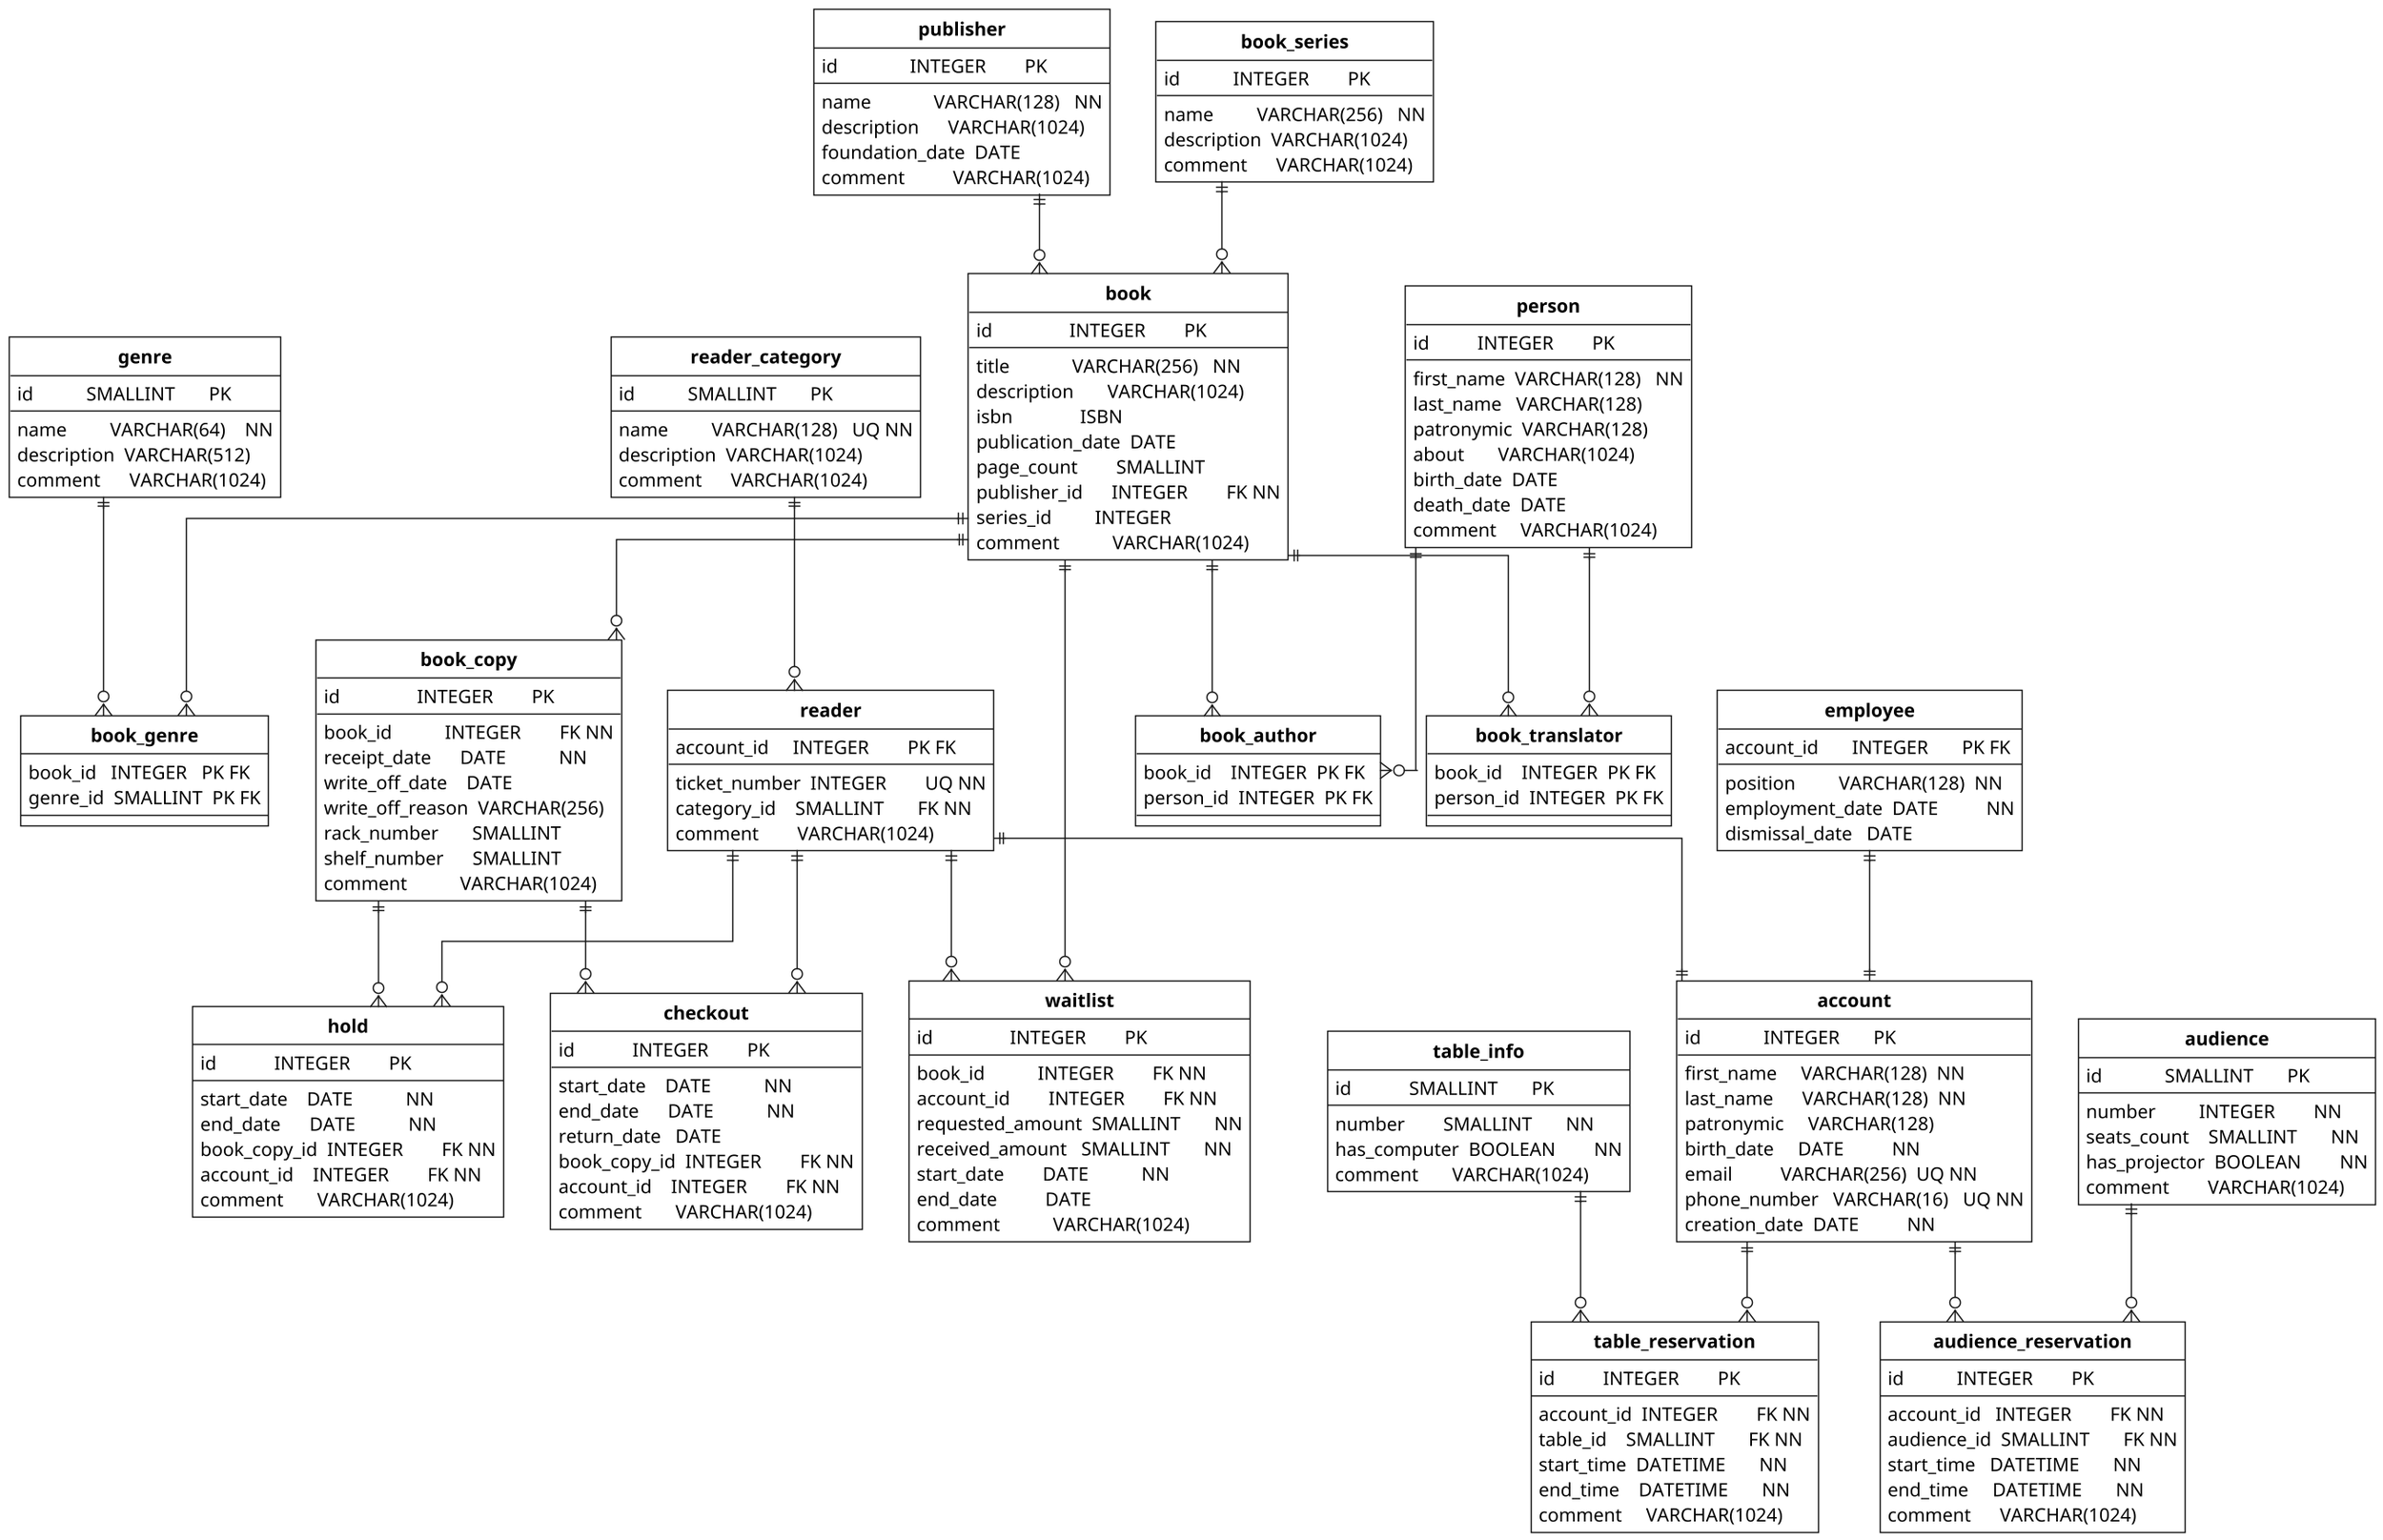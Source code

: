 @startuml

hide circle
' left to right direction
skinparam roundcorner 0
skinparam shadowing false
skinparam linetype ortho
skinparam FontSize 18
skinparam defaultFontName JetBrains Mono
scale 1.5

skinparam class {
    BackgroundColor white
    BorderThickness 1.0
    FontStyle bold
}

!procedure column($name, $name_size, $type, $type_size, $constraints="")
    !while %strlen($name) < $name_size
        !$name = $name + " "
    !endwhile
    !while %strlen($type) < $type_size
        !$type = $type + " "
    !endwhile
    $name  $type  $constraints
!endprocedure

entity book {
    column(id,               16, INTEGER,         13, PK)
    --
    column(title,            16, 'VARCHAR(256)',  13, NN)
    column(description,      16, 'VARCHAR(1024)', 13)
    column(isbn,             16, ISBN,            13)
    column(publication_date, 16, DATE,            13)
    column(page_count,       16, SMALLINT,        13)
    column(publisher_id,     16, INTEGER,         13, 'FK NN')
    column(series_id,        16, INTEGER,         13)
    column(comment,          16, 'VARCHAR(1024)', 13)
}

entity genre {
    column(id,          11, SMALLINT,        13, PK)
    --
    column(name,        11, 'VARCHAR(64)',   13, NN)
    column(description, 11, 'VARCHAR(512)',  13)
    column(comment,     11, 'VARCHAR(1024)', 13)
}

entity publisher {
    column(id,              15, INTEGER,         13, PK)
    --
    column(name,            15, 'VARCHAR(128)',  13, NN)
    column(description,     15, 'VARCHAR(1024)', 13)
    column(foundation_date, 15, DATE,            13)
    column(comment,         15, 'VARCHAR(1024)', 13)
}

entity book_genre {
    column(book_id,  8, INTEGER,  8, 'PK FK')
    column(genre_id, 8, SMALLINT, 8, 'PK FK')
    --
}

entity book_copy {
    column(id,               16, INTEGER,         13, PK)
    --
    column(book_id,          16, INTEGER,         13, 'FK NN')
    column(receipt_date,     16, DATE,            13, NN)
    column(write_off_date,   16, DATE,            13)
    column(write_off_reason, 16, 'VARCHAR(256)',  13)
    column(rack_number,      16, SMALLINT,        13)
    column(shelf_number,     16, SMALLINT,        13)
    column(comment,          16, 'VARCHAR(1024)', 13)
}

entity person {
    column(id,         10, INTEGER,         13, PK)
    --
    column(first_name, 10, 'VARCHAR(128)',  13, NN)
    column(last_name,  10, 'VARCHAR(128)',  13)
    column(patronymic, 10, 'VARCHAR(128)',  13)
    column(about,      10, 'VARCHAR(1024)', 13)
    column(birth_date, 10, DATE,            13)
    column(death_date, 10, DATE,            13)
    column(comment,    10, 'VARCHAR(1024)', 13)
}

entity book_author {
    column(book_id,   9, INTEGER, 7, 'PK FK')
    column(person_id, 9, INTEGER, 7, 'PK FK')
    --
}

entity book_translator {
    column(book_id,   9, INTEGER, 7, 'PK FK')
    column(person_id, 9, INTEGER, 7, 'PK FK')
    --
}

entity reader_category {
    column(id,          11, SMALLINT,         13, PK)
    --
    column(name,        11, 'VARCHAR(128)',  13, 'UQ NN')
    column(description, 11, 'VARCHAR(1024)', 13)
    column(comment,     11, 'VARCHAR(1024)', 13)
}

entity waitlist {
    column(id,               16, INTEGER,         13, PK)
    --
    column(book_id,          16, INTEGER,         13, 'FK NN')
    column(account_id,       16, INTEGER,         13, 'FK NN')
    column(requested_amount, 16, SMALLINT,        13, NN)
    column(received_amount,  16, SMALLINT,        13, NN)
    column(start_date,       16, DATE,            13, NN)
    column(end_date,         16, DATE,            13)
    column(comment,          16, 'VARCHAR(1024)', 13)
}

entity checkout {
    column(id,           12, INTEGER,         13, PK)
    --
    column(start_date,   12, DATE,            13, NN)
    column(end_date,     12, DATE,            13, NN)
    column(return_date,  12, DATE,            13)
    column(book_copy_id, 12, INTEGER,         13, 'FK NN')
    column(account_id,   12, INTEGER,         13, 'FK NN')
    column(comment,      12, 'VARCHAR(1024)', 13)
}

entity hold {
    column(id,           12, INTEGER,         13, PK)
    --
    column(start_date,   12, DATE,            13, NN)
    column(end_date,     12, DATE,            13, NN)
    column(book_copy_id, 12, INTEGER,         13, 'FK NN')
    column(account_id,   12, INTEGER,         13, 'FK NN')
    column(comment,      12, 'VARCHAR(1024)', 13)
}

entity book_series {
    column(id,          11, INTEGER,          13, PK)
    --
    column(name,        11, 'VARCHAR(256)',  13, NN)
    column(description, 11, 'VARCHAR(1024)', 13)
    column(comment,     11, 'VARCHAR(1024)', 13)
}

entity account {
    column(id,            13, INTEGER,        12, PK)
    --
    column(first_name,    13, 'VARCHAR(128)', 12, NN)
    column(last_name,     13, 'VARCHAR(128)', 12, NN)
    column(patronymic,    13, 'VARCHAR(128)', 12)
    column(birth_date,    13, DATE,           12, NN)
    column(email,         13, 'VARCHAR(256)', 12, 'UQ NN')
    column(phone_number,  13, 'VARCHAR(16)',  12, 'UQ NN')
    column(creation_date, 13, DATE,           12, NN)
}

entity reader {
    column(account_id,    13, INTEGER,         13, 'PK FK')
    --
    column(ticket_number, 13, INTEGER,         13, 'UQ NN')
    column(category_id,   13, SMALLINT,         13, 'FK NN')
    column(comment,       13, 'VARCHAR(1024)', 13)
}

entity employee {
    column(account_id,      15, INTEGER,        12, 'PK FK')
    --
    column(position,        15, 'VARCHAR(128)', 12, NN)
    column(employment_date, 15, DATE,           12, NN)
    column(dismissal_date,  15, DATE,           12)
}

entity table_info {
    column(id,           12, SMALLINT,        13, PK)
    --
    column(number,       12, SMALLINT,        13, NN)
    column(has_computer, 12, BOOLEAN,         13, NN)
    column(comment,      12, 'VARCHAR(1024)', 13)
}

entity table_reservation {
    column(id,         10, INTEGER,         13, PK)
    --
    column(account_id, 10, INTEGER,         13, 'FK NN')
    column(table_id,   10, SMALLINT,        13, 'FK NN')
    column(start_time, 10, DATETIME,        13, NN)
    column(end_time,   10, DATETIME,        13, NN)
    column(comment,    10, 'VARCHAR(1024)', 13)
}

entity audience {
    column(id,            13, SMALLINT,        13,  PK)
    --
    column(number,        13, INTEGER,         13, NN)
    column(seats_count,   13, SMALLINT,        13,  NN)
    column(has_projector, 13, BOOLEAN,         13, NN)
    column(comment,       13, 'VARCHAR(1024)', 13)
}

entity audience_reservation {
    column(id,          11, INTEGER,         13, PK)
    --
    column(account_id,  11, INTEGER,         13, 'FK NN')
    column(audience_id, 11, SMALLINT,        13, 'FK NN')
    column(start_time,  11, DATETIME,        13, NN)
    column(end_time,    11, DATETIME,        13, NN)
    column(comment,     11, 'VARCHAR(1024)', 13)
}

reader ||--|| account
employee ||--|| account

book ||--o{ book_genre
genre ||--o{ book_genre

book ||--o{ book_author
person ||--o{ book_author

book ||--o{ book_translator
person ||--o{ book_translator

book ||--o{ waitlist
reader ||--o{ waitlist
publisher ||--o{ book

book_copy ||--o{ checkout
reader ||--o{ checkout

book_copy ||--o{ hold
reader ||--o{ hold

reader_category ||--o{ reader
book_series ||--o{ book
book ||--o{ book_copy

table_info ||--o{ table_reservation
account ||--o{ table_reservation

audience ||--o{ audience_reservation
account ||--o{ audience_reservation

person -[hidden]- employee

@enduml
